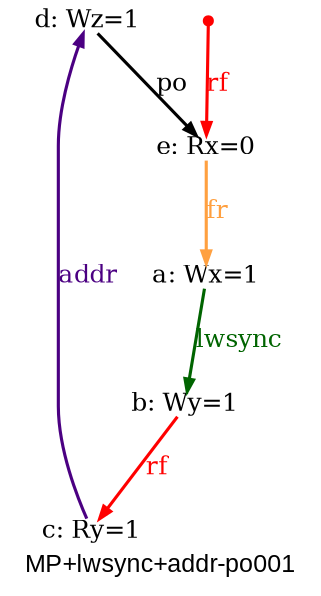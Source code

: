 digraph G {

fontname="Arial";

/* legend */
fontsize=12;
label="MP+lwsync+addr-po001";


/* the unlocked events */
eiid0 [label="a: Wx=1", shape="none", fontsize=12, pos="1.000000,1.500000!", fixedsize="true", height="0.166667", width="0.666667"];
eiid1 [label="b: Wy=1", shape="none", fontsize=12, pos="1.000000,0.750000!", fixedsize="true", height="0.166667", width="0.666667"];
eiid2 [label="c: Ry=1", shape="none", fontsize=12, pos="2.000000,1.500000!", fixedsize="true", height="0.166667", width="0.666667"];
eiid3 [label="d: Wz=1", shape="none", fontsize=12, pos="2.000000,0.750000!", fixedsize="true", height="0.166667", width="0.666667"];
eiid4 [label="e: Rx=0", shape="none", fontsize=12, pos="2.000000,0.000000!", fixedsize="true", height="0.166667", width="0.666667"];

/* the intra_causality_data edges */


/* the intra_causality_control edges */

/* the poi edges */
eiid3 -> eiid4 [label="po", fontsize=12, penwidth="1.500000", arrowsize="0.600000"];
/* the rfmap edges */
eiid1 -> eiid2 [label="rf", color="red", fontcolor="red", fontsize=12, penwidth="1.500000", arrowsize="0.600000"];
initeiid4 [shape=point, height=0.06, width=0.06, color="red", pos="1.600000,0.249975!"];
initeiid4 -> eiid4 [label="rf", color="red", fontcolor="red", fontsize=12, penwidth="1.500000", arrowsize="0.600000"];


/* The viewed-before edges */
eiid4 -> eiid0 [label="fr", color="#ffa040", fontcolor="#ffa040", fontsize=12, penwidth="1.500000", arrowsize="0.600000"];
eiid3 -> eiid2 [label="addr", color="indigo", fontcolor="indigo", fontsize=12, penwidth="1.500000", arrowsize="0.600000", dir="back"];
eiid0 -> eiid1 [label="lwsync", color="darkgreen", fontcolor="darkgreen", fontsize=12, penwidth="1.500000", arrowsize="0.600000"];
}
